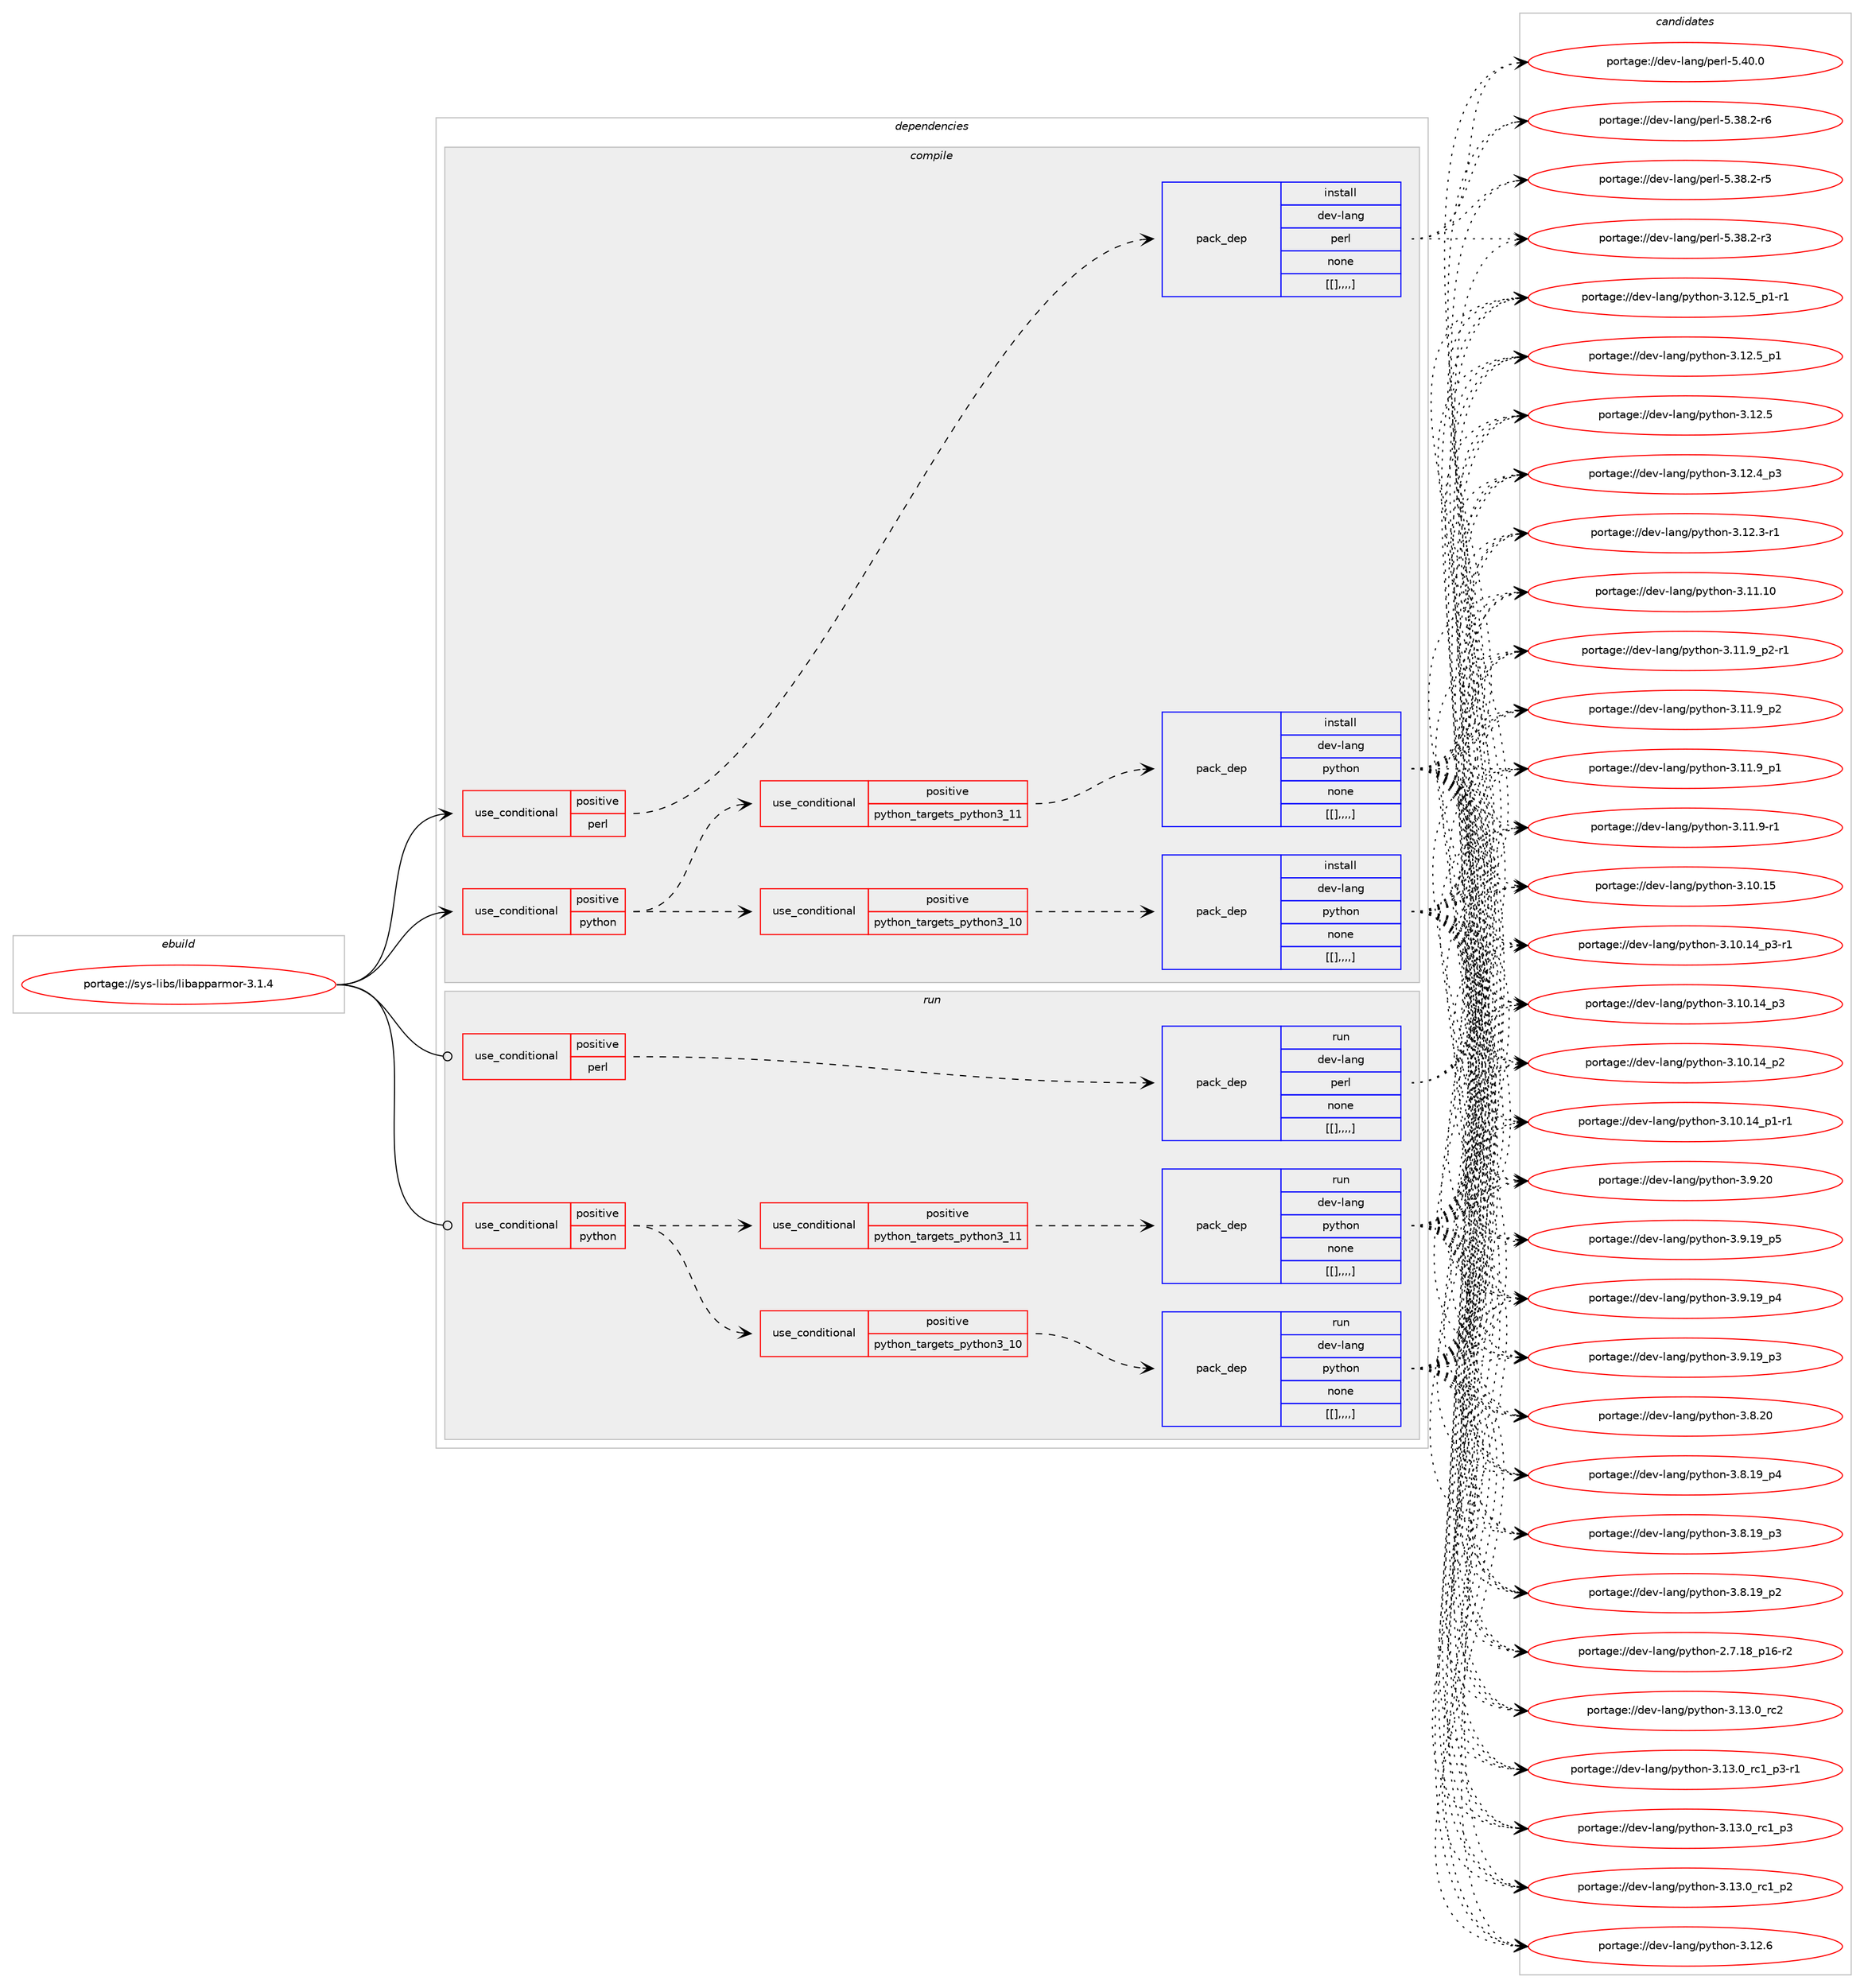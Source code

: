 digraph prolog {

# *************
# Graph options
# *************

newrank=true;
concentrate=true;
compound=true;
graph [rankdir=LR,fontname=Helvetica,fontsize=10,ranksep=1.5];#, ranksep=2.5, nodesep=0.2];
edge  [arrowhead=vee];
node  [fontname=Helvetica,fontsize=10];

# **********
# The ebuild
# **********

subgraph cluster_leftcol {
color=gray;
label=<<i>ebuild</i>>;
id [label="portage://sys-libs/libapparmor-3.1.4", color=red, width=4, href="../sys-libs/libapparmor-3.1.4.svg"];
}

# ****************
# The dependencies
# ****************

subgraph cluster_midcol {
color=gray;
label=<<i>dependencies</i>>;
subgraph cluster_compile {
fillcolor="#eeeeee";
style=filled;
label=<<i>compile</i>>;
subgraph cond122069 {
dependency458758 [label=<<TABLE BORDER="0" CELLBORDER="1" CELLSPACING="0" CELLPADDING="4"><TR><TD ROWSPAN="3" CELLPADDING="10">use_conditional</TD></TR><TR><TD>positive</TD></TR><TR><TD>perl</TD></TR></TABLE>>, shape=none, color=red];
subgraph pack333569 {
dependency458759 [label=<<TABLE BORDER="0" CELLBORDER="1" CELLSPACING="0" CELLPADDING="4" WIDTH="220"><TR><TD ROWSPAN="6" CELLPADDING="30">pack_dep</TD></TR><TR><TD WIDTH="110">install</TD></TR><TR><TD>dev-lang</TD></TR><TR><TD>perl</TD></TR><TR><TD>none</TD></TR><TR><TD>[[],,,,]</TD></TR></TABLE>>, shape=none, color=blue];
}
dependency458758:e -> dependency458759:w [weight=20,style="dashed",arrowhead="vee"];
}
id:e -> dependency458758:w [weight=20,style="solid",arrowhead="vee"];
subgraph cond122070 {
dependency458760 [label=<<TABLE BORDER="0" CELLBORDER="1" CELLSPACING="0" CELLPADDING="4"><TR><TD ROWSPAN="3" CELLPADDING="10">use_conditional</TD></TR><TR><TD>positive</TD></TR><TR><TD>python</TD></TR></TABLE>>, shape=none, color=red];
subgraph cond122071 {
dependency458761 [label=<<TABLE BORDER="0" CELLBORDER="1" CELLSPACING="0" CELLPADDING="4"><TR><TD ROWSPAN="3" CELLPADDING="10">use_conditional</TD></TR><TR><TD>positive</TD></TR><TR><TD>python_targets_python3_10</TD></TR></TABLE>>, shape=none, color=red];
subgraph pack333570 {
dependency458762 [label=<<TABLE BORDER="0" CELLBORDER="1" CELLSPACING="0" CELLPADDING="4" WIDTH="220"><TR><TD ROWSPAN="6" CELLPADDING="30">pack_dep</TD></TR><TR><TD WIDTH="110">install</TD></TR><TR><TD>dev-lang</TD></TR><TR><TD>python</TD></TR><TR><TD>none</TD></TR><TR><TD>[[],,,,]</TD></TR></TABLE>>, shape=none, color=blue];
}
dependency458761:e -> dependency458762:w [weight=20,style="dashed",arrowhead="vee"];
}
dependency458760:e -> dependency458761:w [weight=20,style="dashed",arrowhead="vee"];
subgraph cond122072 {
dependency458763 [label=<<TABLE BORDER="0" CELLBORDER="1" CELLSPACING="0" CELLPADDING="4"><TR><TD ROWSPAN="3" CELLPADDING="10">use_conditional</TD></TR><TR><TD>positive</TD></TR><TR><TD>python_targets_python3_11</TD></TR></TABLE>>, shape=none, color=red];
subgraph pack333571 {
dependency458764 [label=<<TABLE BORDER="0" CELLBORDER="1" CELLSPACING="0" CELLPADDING="4" WIDTH="220"><TR><TD ROWSPAN="6" CELLPADDING="30">pack_dep</TD></TR><TR><TD WIDTH="110">install</TD></TR><TR><TD>dev-lang</TD></TR><TR><TD>python</TD></TR><TR><TD>none</TD></TR><TR><TD>[[],,,,]</TD></TR></TABLE>>, shape=none, color=blue];
}
dependency458763:e -> dependency458764:w [weight=20,style="dashed",arrowhead="vee"];
}
dependency458760:e -> dependency458763:w [weight=20,style="dashed",arrowhead="vee"];
}
id:e -> dependency458760:w [weight=20,style="solid",arrowhead="vee"];
}
subgraph cluster_compileandrun {
fillcolor="#eeeeee";
style=filled;
label=<<i>compile and run</i>>;
}
subgraph cluster_run {
fillcolor="#eeeeee";
style=filled;
label=<<i>run</i>>;
subgraph cond122073 {
dependency458765 [label=<<TABLE BORDER="0" CELLBORDER="1" CELLSPACING="0" CELLPADDING="4"><TR><TD ROWSPAN="3" CELLPADDING="10">use_conditional</TD></TR><TR><TD>positive</TD></TR><TR><TD>perl</TD></TR></TABLE>>, shape=none, color=red];
subgraph pack333572 {
dependency458766 [label=<<TABLE BORDER="0" CELLBORDER="1" CELLSPACING="0" CELLPADDING="4" WIDTH="220"><TR><TD ROWSPAN="6" CELLPADDING="30">pack_dep</TD></TR><TR><TD WIDTH="110">run</TD></TR><TR><TD>dev-lang</TD></TR><TR><TD>perl</TD></TR><TR><TD>none</TD></TR><TR><TD>[[],,,,]</TD></TR></TABLE>>, shape=none, color=blue];
}
dependency458765:e -> dependency458766:w [weight=20,style="dashed",arrowhead="vee"];
}
id:e -> dependency458765:w [weight=20,style="solid",arrowhead="odot"];
subgraph cond122074 {
dependency458767 [label=<<TABLE BORDER="0" CELLBORDER="1" CELLSPACING="0" CELLPADDING="4"><TR><TD ROWSPAN="3" CELLPADDING="10">use_conditional</TD></TR><TR><TD>positive</TD></TR><TR><TD>python</TD></TR></TABLE>>, shape=none, color=red];
subgraph cond122075 {
dependency458768 [label=<<TABLE BORDER="0" CELLBORDER="1" CELLSPACING="0" CELLPADDING="4"><TR><TD ROWSPAN="3" CELLPADDING="10">use_conditional</TD></TR><TR><TD>positive</TD></TR><TR><TD>python_targets_python3_10</TD></TR></TABLE>>, shape=none, color=red];
subgraph pack333573 {
dependency458769 [label=<<TABLE BORDER="0" CELLBORDER="1" CELLSPACING="0" CELLPADDING="4" WIDTH="220"><TR><TD ROWSPAN="6" CELLPADDING="30">pack_dep</TD></TR><TR><TD WIDTH="110">run</TD></TR><TR><TD>dev-lang</TD></TR><TR><TD>python</TD></TR><TR><TD>none</TD></TR><TR><TD>[[],,,,]</TD></TR></TABLE>>, shape=none, color=blue];
}
dependency458768:e -> dependency458769:w [weight=20,style="dashed",arrowhead="vee"];
}
dependency458767:e -> dependency458768:w [weight=20,style="dashed",arrowhead="vee"];
subgraph cond122076 {
dependency458770 [label=<<TABLE BORDER="0" CELLBORDER="1" CELLSPACING="0" CELLPADDING="4"><TR><TD ROWSPAN="3" CELLPADDING="10">use_conditional</TD></TR><TR><TD>positive</TD></TR><TR><TD>python_targets_python3_11</TD></TR></TABLE>>, shape=none, color=red];
subgraph pack333574 {
dependency458771 [label=<<TABLE BORDER="0" CELLBORDER="1" CELLSPACING="0" CELLPADDING="4" WIDTH="220"><TR><TD ROWSPAN="6" CELLPADDING="30">pack_dep</TD></TR><TR><TD WIDTH="110">run</TD></TR><TR><TD>dev-lang</TD></TR><TR><TD>python</TD></TR><TR><TD>none</TD></TR><TR><TD>[[],,,,]</TD></TR></TABLE>>, shape=none, color=blue];
}
dependency458770:e -> dependency458771:w [weight=20,style="dashed",arrowhead="vee"];
}
dependency458767:e -> dependency458770:w [weight=20,style="dashed",arrowhead="vee"];
}
id:e -> dependency458767:w [weight=20,style="solid",arrowhead="odot"];
}
}

# **************
# The candidates
# **************

subgraph cluster_choices {
rank=same;
color=gray;
label=<<i>candidates</i>>;

subgraph choice333569 {
color=black;
nodesep=1;
choice10010111845108971101034711210111410845534652484648 [label="portage://dev-lang/perl-5.40.0", color=red, width=4,href="../dev-lang/perl-5.40.0.svg"];
choice100101118451089711010347112101114108455346515646504511454 [label="portage://dev-lang/perl-5.38.2-r6", color=red, width=4,href="../dev-lang/perl-5.38.2-r6.svg"];
choice100101118451089711010347112101114108455346515646504511453 [label="portage://dev-lang/perl-5.38.2-r5", color=red, width=4,href="../dev-lang/perl-5.38.2-r5.svg"];
choice100101118451089711010347112101114108455346515646504511451 [label="portage://dev-lang/perl-5.38.2-r3", color=red, width=4,href="../dev-lang/perl-5.38.2-r3.svg"];
dependency458759:e -> choice10010111845108971101034711210111410845534652484648:w [style=dotted,weight="100"];
dependency458759:e -> choice100101118451089711010347112101114108455346515646504511454:w [style=dotted,weight="100"];
dependency458759:e -> choice100101118451089711010347112101114108455346515646504511453:w [style=dotted,weight="100"];
dependency458759:e -> choice100101118451089711010347112101114108455346515646504511451:w [style=dotted,weight="100"];
}
subgraph choice333570 {
color=black;
nodesep=1;
choice10010111845108971101034711212111610411111045514649514648951149950 [label="portage://dev-lang/python-3.13.0_rc2", color=red, width=4,href="../dev-lang/python-3.13.0_rc2.svg"];
choice1001011184510897110103471121211161041111104551464951464895114994995112514511449 [label="portage://dev-lang/python-3.13.0_rc1_p3-r1", color=red, width=4,href="../dev-lang/python-3.13.0_rc1_p3-r1.svg"];
choice100101118451089711010347112121116104111110455146495146489511499499511251 [label="portage://dev-lang/python-3.13.0_rc1_p3", color=red, width=4,href="../dev-lang/python-3.13.0_rc1_p3.svg"];
choice100101118451089711010347112121116104111110455146495146489511499499511250 [label="portage://dev-lang/python-3.13.0_rc1_p2", color=red, width=4,href="../dev-lang/python-3.13.0_rc1_p2.svg"];
choice10010111845108971101034711212111610411111045514649504654 [label="portage://dev-lang/python-3.12.6", color=red, width=4,href="../dev-lang/python-3.12.6.svg"];
choice1001011184510897110103471121211161041111104551464950465395112494511449 [label="portage://dev-lang/python-3.12.5_p1-r1", color=red, width=4,href="../dev-lang/python-3.12.5_p1-r1.svg"];
choice100101118451089711010347112121116104111110455146495046539511249 [label="portage://dev-lang/python-3.12.5_p1", color=red, width=4,href="../dev-lang/python-3.12.5_p1.svg"];
choice10010111845108971101034711212111610411111045514649504653 [label="portage://dev-lang/python-3.12.5", color=red, width=4,href="../dev-lang/python-3.12.5.svg"];
choice100101118451089711010347112121116104111110455146495046529511251 [label="portage://dev-lang/python-3.12.4_p3", color=red, width=4,href="../dev-lang/python-3.12.4_p3.svg"];
choice100101118451089711010347112121116104111110455146495046514511449 [label="portage://dev-lang/python-3.12.3-r1", color=red, width=4,href="../dev-lang/python-3.12.3-r1.svg"];
choice1001011184510897110103471121211161041111104551464949464948 [label="portage://dev-lang/python-3.11.10", color=red, width=4,href="../dev-lang/python-3.11.10.svg"];
choice1001011184510897110103471121211161041111104551464949465795112504511449 [label="portage://dev-lang/python-3.11.9_p2-r1", color=red, width=4,href="../dev-lang/python-3.11.9_p2-r1.svg"];
choice100101118451089711010347112121116104111110455146494946579511250 [label="portage://dev-lang/python-3.11.9_p2", color=red, width=4,href="../dev-lang/python-3.11.9_p2.svg"];
choice100101118451089711010347112121116104111110455146494946579511249 [label="portage://dev-lang/python-3.11.9_p1", color=red, width=4,href="../dev-lang/python-3.11.9_p1.svg"];
choice100101118451089711010347112121116104111110455146494946574511449 [label="portage://dev-lang/python-3.11.9-r1", color=red, width=4,href="../dev-lang/python-3.11.9-r1.svg"];
choice1001011184510897110103471121211161041111104551464948464953 [label="portage://dev-lang/python-3.10.15", color=red, width=4,href="../dev-lang/python-3.10.15.svg"];
choice100101118451089711010347112121116104111110455146494846495295112514511449 [label="portage://dev-lang/python-3.10.14_p3-r1", color=red, width=4,href="../dev-lang/python-3.10.14_p3-r1.svg"];
choice10010111845108971101034711212111610411111045514649484649529511251 [label="portage://dev-lang/python-3.10.14_p3", color=red, width=4,href="../dev-lang/python-3.10.14_p3.svg"];
choice10010111845108971101034711212111610411111045514649484649529511250 [label="portage://dev-lang/python-3.10.14_p2", color=red, width=4,href="../dev-lang/python-3.10.14_p2.svg"];
choice100101118451089711010347112121116104111110455146494846495295112494511449 [label="portage://dev-lang/python-3.10.14_p1-r1", color=red, width=4,href="../dev-lang/python-3.10.14_p1-r1.svg"];
choice10010111845108971101034711212111610411111045514657465048 [label="portage://dev-lang/python-3.9.20", color=red, width=4,href="../dev-lang/python-3.9.20.svg"];
choice100101118451089711010347112121116104111110455146574649579511253 [label="portage://dev-lang/python-3.9.19_p5", color=red, width=4,href="../dev-lang/python-3.9.19_p5.svg"];
choice100101118451089711010347112121116104111110455146574649579511252 [label="portage://dev-lang/python-3.9.19_p4", color=red, width=4,href="../dev-lang/python-3.9.19_p4.svg"];
choice100101118451089711010347112121116104111110455146574649579511251 [label="portage://dev-lang/python-3.9.19_p3", color=red, width=4,href="../dev-lang/python-3.9.19_p3.svg"];
choice10010111845108971101034711212111610411111045514656465048 [label="portage://dev-lang/python-3.8.20", color=red, width=4,href="../dev-lang/python-3.8.20.svg"];
choice100101118451089711010347112121116104111110455146564649579511252 [label="portage://dev-lang/python-3.8.19_p4", color=red, width=4,href="../dev-lang/python-3.8.19_p4.svg"];
choice100101118451089711010347112121116104111110455146564649579511251 [label="portage://dev-lang/python-3.8.19_p3", color=red, width=4,href="../dev-lang/python-3.8.19_p3.svg"];
choice100101118451089711010347112121116104111110455146564649579511250 [label="portage://dev-lang/python-3.8.19_p2", color=red, width=4,href="../dev-lang/python-3.8.19_p2.svg"];
choice100101118451089711010347112121116104111110455046554649569511249544511450 [label="portage://dev-lang/python-2.7.18_p16-r2", color=red, width=4,href="../dev-lang/python-2.7.18_p16-r2.svg"];
dependency458762:e -> choice10010111845108971101034711212111610411111045514649514648951149950:w [style=dotted,weight="100"];
dependency458762:e -> choice1001011184510897110103471121211161041111104551464951464895114994995112514511449:w [style=dotted,weight="100"];
dependency458762:e -> choice100101118451089711010347112121116104111110455146495146489511499499511251:w [style=dotted,weight="100"];
dependency458762:e -> choice100101118451089711010347112121116104111110455146495146489511499499511250:w [style=dotted,weight="100"];
dependency458762:e -> choice10010111845108971101034711212111610411111045514649504654:w [style=dotted,weight="100"];
dependency458762:e -> choice1001011184510897110103471121211161041111104551464950465395112494511449:w [style=dotted,weight="100"];
dependency458762:e -> choice100101118451089711010347112121116104111110455146495046539511249:w [style=dotted,weight="100"];
dependency458762:e -> choice10010111845108971101034711212111610411111045514649504653:w [style=dotted,weight="100"];
dependency458762:e -> choice100101118451089711010347112121116104111110455146495046529511251:w [style=dotted,weight="100"];
dependency458762:e -> choice100101118451089711010347112121116104111110455146495046514511449:w [style=dotted,weight="100"];
dependency458762:e -> choice1001011184510897110103471121211161041111104551464949464948:w [style=dotted,weight="100"];
dependency458762:e -> choice1001011184510897110103471121211161041111104551464949465795112504511449:w [style=dotted,weight="100"];
dependency458762:e -> choice100101118451089711010347112121116104111110455146494946579511250:w [style=dotted,weight="100"];
dependency458762:e -> choice100101118451089711010347112121116104111110455146494946579511249:w [style=dotted,weight="100"];
dependency458762:e -> choice100101118451089711010347112121116104111110455146494946574511449:w [style=dotted,weight="100"];
dependency458762:e -> choice1001011184510897110103471121211161041111104551464948464953:w [style=dotted,weight="100"];
dependency458762:e -> choice100101118451089711010347112121116104111110455146494846495295112514511449:w [style=dotted,weight="100"];
dependency458762:e -> choice10010111845108971101034711212111610411111045514649484649529511251:w [style=dotted,weight="100"];
dependency458762:e -> choice10010111845108971101034711212111610411111045514649484649529511250:w [style=dotted,weight="100"];
dependency458762:e -> choice100101118451089711010347112121116104111110455146494846495295112494511449:w [style=dotted,weight="100"];
dependency458762:e -> choice10010111845108971101034711212111610411111045514657465048:w [style=dotted,weight="100"];
dependency458762:e -> choice100101118451089711010347112121116104111110455146574649579511253:w [style=dotted,weight="100"];
dependency458762:e -> choice100101118451089711010347112121116104111110455146574649579511252:w [style=dotted,weight="100"];
dependency458762:e -> choice100101118451089711010347112121116104111110455146574649579511251:w [style=dotted,weight="100"];
dependency458762:e -> choice10010111845108971101034711212111610411111045514656465048:w [style=dotted,weight="100"];
dependency458762:e -> choice100101118451089711010347112121116104111110455146564649579511252:w [style=dotted,weight="100"];
dependency458762:e -> choice100101118451089711010347112121116104111110455146564649579511251:w [style=dotted,weight="100"];
dependency458762:e -> choice100101118451089711010347112121116104111110455146564649579511250:w [style=dotted,weight="100"];
dependency458762:e -> choice100101118451089711010347112121116104111110455046554649569511249544511450:w [style=dotted,weight="100"];
}
subgraph choice333571 {
color=black;
nodesep=1;
choice10010111845108971101034711212111610411111045514649514648951149950 [label="portage://dev-lang/python-3.13.0_rc2", color=red, width=4,href="../dev-lang/python-3.13.0_rc2.svg"];
choice1001011184510897110103471121211161041111104551464951464895114994995112514511449 [label="portage://dev-lang/python-3.13.0_rc1_p3-r1", color=red, width=4,href="../dev-lang/python-3.13.0_rc1_p3-r1.svg"];
choice100101118451089711010347112121116104111110455146495146489511499499511251 [label="portage://dev-lang/python-3.13.0_rc1_p3", color=red, width=4,href="../dev-lang/python-3.13.0_rc1_p3.svg"];
choice100101118451089711010347112121116104111110455146495146489511499499511250 [label="portage://dev-lang/python-3.13.0_rc1_p2", color=red, width=4,href="../dev-lang/python-3.13.0_rc1_p2.svg"];
choice10010111845108971101034711212111610411111045514649504654 [label="portage://dev-lang/python-3.12.6", color=red, width=4,href="../dev-lang/python-3.12.6.svg"];
choice1001011184510897110103471121211161041111104551464950465395112494511449 [label="portage://dev-lang/python-3.12.5_p1-r1", color=red, width=4,href="../dev-lang/python-3.12.5_p1-r1.svg"];
choice100101118451089711010347112121116104111110455146495046539511249 [label="portage://dev-lang/python-3.12.5_p1", color=red, width=4,href="../dev-lang/python-3.12.5_p1.svg"];
choice10010111845108971101034711212111610411111045514649504653 [label="portage://dev-lang/python-3.12.5", color=red, width=4,href="../dev-lang/python-3.12.5.svg"];
choice100101118451089711010347112121116104111110455146495046529511251 [label="portage://dev-lang/python-3.12.4_p3", color=red, width=4,href="../dev-lang/python-3.12.4_p3.svg"];
choice100101118451089711010347112121116104111110455146495046514511449 [label="portage://dev-lang/python-3.12.3-r1", color=red, width=4,href="../dev-lang/python-3.12.3-r1.svg"];
choice1001011184510897110103471121211161041111104551464949464948 [label="portage://dev-lang/python-3.11.10", color=red, width=4,href="../dev-lang/python-3.11.10.svg"];
choice1001011184510897110103471121211161041111104551464949465795112504511449 [label="portage://dev-lang/python-3.11.9_p2-r1", color=red, width=4,href="../dev-lang/python-3.11.9_p2-r1.svg"];
choice100101118451089711010347112121116104111110455146494946579511250 [label="portage://dev-lang/python-3.11.9_p2", color=red, width=4,href="../dev-lang/python-3.11.9_p2.svg"];
choice100101118451089711010347112121116104111110455146494946579511249 [label="portage://dev-lang/python-3.11.9_p1", color=red, width=4,href="../dev-lang/python-3.11.9_p1.svg"];
choice100101118451089711010347112121116104111110455146494946574511449 [label="portage://dev-lang/python-3.11.9-r1", color=red, width=4,href="../dev-lang/python-3.11.9-r1.svg"];
choice1001011184510897110103471121211161041111104551464948464953 [label="portage://dev-lang/python-3.10.15", color=red, width=4,href="../dev-lang/python-3.10.15.svg"];
choice100101118451089711010347112121116104111110455146494846495295112514511449 [label="portage://dev-lang/python-3.10.14_p3-r1", color=red, width=4,href="../dev-lang/python-3.10.14_p3-r1.svg"];
choice10010111845108971101034711212111610411111045514649484649529511251 [label="portage://dev-lang/python-3.10.14_p3", color=red, width=4,href="../dev-lang/python-3.10.14_p3.svg"];
choice10010111845108971101034711212111610411111045514649484649529511250 [label="portage://dev-lang/python-3.10.14_p2", color=red, width=4,href="../dev-lang/python-3.10.14_p2.svg"];
choice100101118451089711010347112121116104111110455146494846495295112494511449 [label="portage://dev-lang/python-3.10.14_p1-r1", color=red, width=4,href="../dev-lang/python-3.10.14_p1-r1.svg"];
choice10010111845108971101034711212111610411111045514657465048 [label="portage://dev-lang/python-3.9.20", color=red, width=4,href="../dev-lang/python-3.9.20.svg"];
choice100101118451089711010347112121116104111110455146574649579511253 [label="portage://dev-lang/python-3.9.19_p5", color=red, width=4,href="../dev-lang/python-3.9.19_p5.svg"];
choice100101118451089711010347112121116104111110455146574649579511252 [label="portage://dev-lang/python-3.9.19_p4", color=red, width=4,href="../dev-lang/python-3.9.19_p4.svg"];
choice100101118451089711010347112121116104111110455146574649579511251 [label="portage://dev-lang/python-3.9.19_p3", color=red, width=4,href="../dev-lang/python-3.9.19_p3.svg"];
choice10010111845108971101034711212111610411111045514656465048 [label="portage://dev-lang/python-3.8.20", color=red, width=4,href="../dev-lang/python-3.8.20.svg"];
choice100101118451089711010347112121116104111110455146564649579511252 [label="portage://dev-lang/python-3.8.19_p4", color=red, width=4,href="../dev-lang/python-3.8.19_p4.svg"];
choice100101118451089711010347112121116104111110455146564649579511251 [label="portage://dev-lang/python-3.8.19_p3", color=red, width=4,href="../dev-lang/python-3.8.19_p3.svg"];
choice100101118451089711010347112121116104111110455146564649579511250 [label="portage://dev-lang/python-3.8.19_p2", color=red, width=4,href="../dev-lang/python-3.8.19_p2.svg"];
choice100101118451089711010347112121116104111110455046554649569511249544511450 [label="portage://dev-lang/python-2.7.18_p16-r2", color=red, width=4,href="../dev-lang/python-2.7.18_p16-r2.svg"];
dependency458764:e -> choice10010111845108971101034711212111610411111045514649514648951149950:w [style=dotted,weight="100"];
dependency458764:e -> choice1001011184510897110103471121211161041111104551464951464895114994995112514511449:w [style=dotted,weight="100"];
dependency458764:e -> choice100101118451089711010347112121116104111110455146495146489511499499511251:w [style=dotted,weight="100"];
dependency458764:e -> choice100101118451089711010347112121116104111110455146495146489511499499511250:w [style=dotted,weight="100"];
dependency458764:e -> choice10010111845108971101034711212111610411111045514649504654:w [style=dotted,weight="100"];
dependency458764:e -> choice1001011184510897110103471121211161041111104551464950465395112494511449:w [style=dotted,weight="100"];
dependency458764:e -> choice100101118451089711010347112121116104111110455146495046539511249:w [style=dotted,weight="100"];
dependency458764:e -> choice10010111845108971101034711212111610411111045514649504653:w [style=dotted,weight="100"];
dependency458764:e -> choice100101118451089711010347112121116104111110455146495046529511251:w [style=dotted,weight="100"];
dependency458764:e -> choice100101118451089711010347112121116104111110455146495046514511449:w [style=dotted,weight="100"];
dependency458764:e -> choice1001011184510897110103471121211161041111104551464949464948:w [style=dotted,weight="100"];
dependency458764:e -> choice1001011184510897110103471121211161041111104551464949465795112504511449:w [style=dotted,weight="100"];
dependency458764:e -> choice100101118451089711010347112121116104111110455146494946579511250:w [style=dotted,weight="100"];
dependency458764:e -> choice100101118451089711010347112121116104111110455146494946579511249:w [style=dotted,weight="100"];
dependency458764:e -> choice100101118451089711010347112121116104111110455146494946574511449:w [style=dotted,weight="100"];
dependency458764:e -> choice1001011184510897110103471121211161041111104551464948464953:w [style=dotted,weight="100"];
dependency458764:e -> choice100101118451089711010347112121116104111110455146494846495295112514511449:w [style=dotted,weight="100"];
dependency458764:e -> choice10010111845108971101034711212111610411111045514649484649529511251:w [style=dotted,weight="100"];
dependency458764:e -> choice10010111845108971101034711212111610411111045514649484649529511250:w [style=dotted,weight="100"];
dependency458764:e -> choice100101118451089711010347112121116104111110455146494846495295112494511449:w [style=dotted,weight="100"];
dependency458764:e -> choice10010111845108971101034711212111610411111045514657465048:w [style=dotted,weight="100"];
dependency458764:e -> choice100101118451089711010347112121116104111110455146574649579511253:w [style=dotted,weight="100"];
dependency458764:e -> choice100101118451089711010347112121116104111110455146574649579511252:w [style=dotted,weight="100"];
dependency458764:e -> choice100101118451089711010347112121116104111110455146574649579511251:w [style=dotted,weight="100"];
dependency458764:e -> choice10010111845108971101034711212111610411111045514656465048:w [style=dotted,weight="100"];
dependency458764:e -> choice100101118451089711010347112121116104111110455146564649579511252:w [style=dotted,weight="100"];
dependency458764:e -> choice100101118451089711010347112121116104111110455146564649579511251:w [style=dotted,weight="100"];
dependency458764:e -> choice100101118451089711010347112121116104111110455146564649579511250:w [style=dotted,weight="100"];
dependency458764:e -> choice100101118451089711010347112121116104111110455046554649569511249544511450:w [style=dotted,weight="100"];
}
subgraph choice333572 {
color=black;
nodesep=1;
choice10010111845108971101034711210111410845534652484648 [label="portage://dev-lang/perl-5.40.0", color=red, width=4,href="../dev-lang/perl-5.40.0.svg"];
choice100101118451089711010347112101114108455346515646504511454 [label="portage://dev-lang/perl-5.38.2-r6", color=red, width=4,href="../dev-lang/perl-5.38.2-r6.svg"];
choice100101118451089711010347112101114108455346515646504511453 [label="portage://dev-lang/perl-5.38.2-r5", color=red, width=4,href="../dev-lang/perl-5.38.2-r5.svg"];
choice100101118451089711010347112101114108455346515646504511451 [label="portage://dev-lang/perl-5.38.2-r3", color=red, width=4,href="../dev-lang/perl-5.38.2-r3.svg"];
dependency458766:e -> choice10010111845108971101034711210111410845534652484648:w [style=dotted,weight="100"];
dependency458766:e -> choice100101118451089711010347112101114108455346515646504511454:w [style=dotted,weight="100"];
dependency458766:e -> choice100101118451089711010347112101114108455346515646504511453:w [style=dotted,weight="100"];
dependency458766:e -> choice100101118451089711010347112101114108455346515646504511451:w [style=dotted,weight="100"];
}
subgraph choice333573 {
color=black;
nodesep=1;
choice10010111845108971101034711212111610411111045514649514648951149950 [label="portage://dev-lang/python-3.13.0_rc2", color=red, width=4,href="../dev-lang/python-3.13.0_rc2.svg"];
choice1001011184510897110103471121211161041111104551464951464895114994995112514511449 [label="portage://dev-lang/python-3.13.0_rc1_p3-r1", color=red, width=4,href="../dev-lang/python-3.13.0_rc1_p3-r1.svg"];
choice100101118451089711010347112121116104111110455146495146489511499499511251 [label="portage://dev-lang/python-3.13.0_rc1_p3", color=red, width=4,href="../dev-lang/python-3.13.0_rc1_p3.svg"];
choice100101118451089711010347112121116104111110455146495146489511499499511250 [label="portage://dev-lang/python-3.13.0_rc1_p2", color=red, width=4,href="../dev-lang/python-3.13.0_rc1_p2.svg"];
choice10010111845108971101034711212111610411111045514649504654 [label="portage://dev-lang/python-3.12.6", color=red, width=4,href="../dev-lang/python-3.12.6.svg"];
choice1001011184510897110103471121211161041111104551464950465395112494511449 [label="portage://dev-lang/python-3.12.5_p1-r1", color=red, width=4,href="../dev-lang/python-3.12.5_p1-r1.svg"];
choice100101118451089711010347112121116104111110455146495046539511249 [label="portage://dev-lang/python-3.12.5_p1", color=red, width=4,href="../dev-lang/python-3.12.5_p1.svg"];
choice10010111845108971101034711212111610411111045514649504653 [label="portage://dev-lang/python-3.12.5", color=red, width=4,href="../dev-lang/python-3.12.5.svg"];
choice100101118451089711010347112121116104111110455146495046529511251 [label="portage://dev-lang/python-3.12.4_p3", color=red, width=4,href="../dev-lang/python-3.12.4_p3.svg"];
choice100101118451089711010347112121116104111110455146495046514511449 [label="portage://dev-lang/python-3.12.3-r1", color=red, width=4,href="../dev-lang/python-3.12.3-r1.svg"];
choice1001011184510897110103471121211161041111104551464949464948 [label="portage://dev-lang/python-3.11.10", color=red, width=4,href="../dev-lang/python-3.11.10.svg"];
choice1001011184510897110103471121211161041111104551464949465795112504511449 [label="portage://dev-lang/python-3.11.9_p2-r1", color=red, width=4,href="../dev-lang/python-3.11.9_p2-r1.svg"];
choice100101118451089711010347112121116104111110455146494946579511250 [label="portage://dev-lang/python-3.11.9_p2", color=red, width=4,href="../dev-lang/python-3.11.9_p2.svg"];
choice100101118451089711010347112121116104111110455146494946579511249 [label="portage://dev-lang/python-3.11.9_p1", color=red, width=4,href="../dev-lang/python-3.11.9_p1.svg"];
choice100101118451089711010347112121116104111110455146494946574511449 [label="portage://dev-lang/python-3.11.9-r1", color=red, width=4,href="../dev-lang/python-3.11.9-r1.svg"];
choice1001011184510897110103471121211161041111104551464948464953 [label="portage://dev-lang/python-3.10.15", color=red, width=4,href="../dev-lang/python-3.10.15.svg"];
choice100101118451089711010347112121116104111110455146494846495295112514511449 [label="portage://dev-lang/python-3.10.14_p3-r1", color=red, width=4,href="../dev-lang/python-3.10.14_p3-r1.svg"];
choice10010111845108971101034711212111610411111045514649484649529511251 [label="portage://dev-lang/python-3.10.14_p3", color=red, width=4,href="../dev-lang/python-3.10.14_p3.svg"];
choice10010111845108971101034711212111610411111045514649484649529511250 [label="portage://dev-lang/python-3.10.14_p2", color=red, width=4,href="../dev-lang/python-3.10.14_p2.svg"];
choice100101118451089711010347112121116104111110455146494846495295112494511449 [label="portage://dev-lang/python-3.10.14_p1-r1", color=red, width=4,href="../dev-lang/python-3.10.14_p1-r1.svg"];
choice10010111845108971101034711212111610411111045514657465048 [label="portage://dev-lang/python-3.9.20", color=red, width=4,href="../dev-lang/python-3.9.20.svg"];
choice100101118451089711010347112121116104111110455146574649579511253 [label="portage://dev-lang/python-3.9.19_p5", color=red, width=4,href="../dev-lang/python-3.9.19_p5.svg"];
choice100101118451089711010347112121116104111110455146574649579511252 [label="portage://dev-lang/python-3.9.19_p4", color=red, width=4,href="../dev-lang/python-3.9.19_p4.svg"];
choice100101118451089711010347112121116104111110455146574649579511251 [label="portage://dev-lang/python-3.9.19_p3", color=red, width=4,href="../dev-lang/python-3.9.19_p3.svg"];
choice10010111845108971101034711212111610411111045514656465048 [label="portage://dev-lang/python-3.8.20", color=red, width=4,href="../dev-lang/python-3.8.20.svg"];
choice100101118451089711010347112121116104111110455146564649579511252 [label="portage://dev-lang/python-3.8.19_p4", color=red, width=4,href="../dev-lang/python-3.8.19_p4.svg"];
choice100101118451089711010347112121116104111110455146564649579511251 [label="portage://dev-lang/python-3.8.19_p3", color=red, width=4,href="../dev-lang/python-3.8.19_p3.svg"];
choice100101118451089711010347112121116104111110455146564649579511250 [label="portage://dev-lang/python-3.8.19_p2", color=red, width=4,href="../dev-lang/python-3.8.19_p2.svg"];
choice100101118451089711010347112121116104111110455046554649569511249544511450 [label="portage://dev-lang/python-2.7.18_p16-r2", color=red, width=4,href="../dev-lang/python-2.7.18_p16-r2.svg"];
dependency458769:e -> choice10010111845108971101034711212111610411111045514649514648951149950:w [style=dotted,weight="100"];
dependency458769:e -> choice1001011184510897110103471121211161041111104551464951464895114994995112514511449:w [style=dotted,weight="100"];
dependency458769:e -> choice100101118451089711010347112121116104111110455146495146489511499499511251:w [style=dotted,weight="100"];
dependency458769:e -> choice100101118451089711010347112121116104111110455146495146489511499499511250:w [style=dotted,weight="100"];
dependency458769:e -> choice10010111845108971101034711212111610411111045514649504654:w [style=dotted,weight="100"];
dependency458769:e -> choice1001011184510897110103471121211161041111104551464950465395112494511449:w [style=dotted,weight="100"];
dependency458769:e -> choice100101118451089711010347112121116104111110455146495046539511249:w [style=dotted,weight="100"];
dependency458769:e -> choice10010111845108971101034711212111610411111045514649504653:w [style=dotted,weight="100"];
dependency458769:e -> choice100101118451089711010347112121116104111110455146495046529511251:w [style=dotted,weight="100"];
dependency458769:e -> choice100101118451089711010347112121116104111110455146495046514511449:w [style=dotted,weight="100"];
dependency458769:e -> choice1001011184510897110103471121211161041111104551464949464948:w [style=dotted,weight="100"];
dependency458769:e -> choice1001011184510897110103471121211161041111104551464949465795112504511449:w [style=dotted,weight="100"];
dependency458769:e -> choice100101118451089711010347112121116104111110455146494946579511250:w [style=dotted,weight="100"];
dependency458769:e -> choice100101118451089711010347112121116104111110455146494946579511249:w [style=dotted,weight="100"];
dependency458769:e -> choice100101118451089711010347112121116104111110455146494946574511449:w [style=dotted,weight="100"];
dependency458769:e -> choice1001011184510897110103471121211161041111104551464948464953:w [style=dotted,weight="100"];
dependency458769:e -> choice100101118451089711010347112121116104111110455146494846495295112514511449:w [style=dotted,weight="100"];
dependency458769:e -> choice10010111845108971101034711212111610411111045514649484649529511251:w [style=dotted,weight="100"];
dependency458769:e -> choice10010111845108971101034711212111610411111045514649484649529511250:w [style=dotted,weight="100"];
dependency458769:e -> choice100101118451089711010347112121116104111110455146494846495295112494511449:w [style=dotted,weight="100"];
dependency458769:e -> choice10010111845108971101034711212111610411111045514657465048:w [style=dotted,weight="100"];
dependency458769:e -> choice100101118451089711010347112121116104111110455146574649579511253:w [style=dotted,weight="100"];
dependency458769:e -> choice100101118451089711010347112121116104111110455146574649579511252:w [style=dotted,weight="100"];
dependency458769:e -> choice100101118451089711010347112121116104111110455146574649579511251:w [style=dotted,weight="100"];
dependency458769:e -> choice10010111845108971101034711212111610411111045514656465048:w [style=dotted,weight="100"];
dependency458769:e -> choice100101118451089711010347112121116104111110455146564649579511252:w [style=dotted,weight="100"];
dependency458769:e -> choice100101118451089711010347112121116104111110455146564649579511251:w [style=dotted,weight="100"];
dependency458769:e -> choice100101118451089711010347112121116104111110455146564649579511250:w [style=dotted,weight="100"];
dependency458769:e -> choice100101118451089711010347112121116104111110455046554649569511249544511450:w [style=dotted,weight="100"];
}
subgraph choice333574 {
color=black;
nodesep=1;
choice10010111845108971101034711212111610411111045514649514648951149950 [label="portage://dev-lang/python-3.13.0_rc2", color=red, width=4,href="../dev-lang/python-3.13.0_rc2.svg"];
choice1001011184510897110103471121211161041111104551464951464895114994995112514511449 [label="portage://dev-lang/python-3.13.0_rc1_p3-r1", color=red, width=4,href="../dev-lang/python-3.13.0_rc1_p3-r1.svg"];
choice100101118451089711010347112121116104111110455146495146489511499499511251 [label="portage://dev-lang/python-3.13.0_rc1_p3", color=red, width=4,href="../dev-lang/python-3.13.0_rc1_p3.svg"];
choice100101118451089711010347112121116104111110455146495146489511499499511250 [label="portage://dev-lang/python-3.13.0_rc1_p2", color=red, width=4,href="../dev-lang/python-3.13.0_rc1_p2.svg"];
choice10010111845108971101034711212111610411111045514649504654 [label="portage://dev-lang/python-3.12.6", color=red, width=4,href="../dev-lang/python-3.12.6.svg"];
choice1001011184510897110103471121211161041111104551464950465395112494511449 [label="portage://dev-lang/python-3.12.5_p1-r1", color=red, width=4,href="../dev-lang/python-3.12.5_p1-r1.svg"];
choice100101118451089711010347112121116104111110455146495046539511249 [label="portage://dev-lang/python-3.12.5_p1", color=red, width=4,href="../dev-lang/python-3.12.5_p1.svg"];
choice10010111845108971101034711212111610411111045514649504653 [label="portage://dev-lang/python-3.12.5", color=red, width=4,href="../dev-lang/python-3.12.5.svg"];
choice100101118451089711010347112121116104111110455146495046529511251 [label="portage://dev-lang/python-3.12.4_p3", color=red, width=4,href="../dev-lang/python-3.12.4_p3.svg"];
choice100101118451089711010347112121116104111110455146495046514511449 [label="portage://dev-lang/python-3.12.3-r1", color=red, width=4,href="../dev-lang/python-3.12.3-r1.svg"];
choice1001011184510897110103471121211161041111104551464949464948 [label="portage://dev-lang/python-3.11.10", color=red, width=4,href="../dev-lang/python-3.11.10.svg"];
choice1001011184510897110103471121211161041111104551464949465795112504511449 [label="portage://dev-lang/python-3.11.9_p2-r1", color=red, width=4,href="../dev-lang/python-3.11.9_p2-r1.svg"];
choice100101118451089711010347112121116104111110455146494946579511250 [label="portage://dev-lang/python-3.11.9_p2", color=red, width=4,href="../dev-lang/python-3.11.9_p2.svg"];
choice100101118451089711010347112121116104111110455146494946579511249 [label="portage://dev-lang/python-3.11.9_p1", color=red, width=4,href="../dev-lang/python-3.11.9_p1.svg"];
choice100101118451089711010347112121116104111110455146494946574511449 [label="portage://dev-lang/python-3.11.9-r1", color=red, width=4,href="../dev-lang/python-3.11.9-r1.svg"];
choice1001011184510897110103471121211161041111104551464948464953 [label="portage://dev-lang/python-3.10.15", color=red, width=4,href="../dev-lang/python-3.10.15.svg"];
choice100101118451089711010347112121116104111110455146494846495295112514511449 [label="portage://dev-lang/python-3.10.14_p3-r1", color=red, width=4,href="../dev-lang/python-3.10.14_p3-r1.svg"];
choice10010111845108971101034711212111610411111045514649484649529511251 [label="portage://dev-lang/python-3.10.14_p3", color=red, width=4,href="../dev-lang/python-3.10.14_p3.svg"];
choice10010111845108971101034711212111610411111045514649484649529511250 [label="portage://dev-lang/python-3.10.14_p2", color=red, width=4,href="../dev-lang/python-3.10.14_p2.svg"];
choice100101118451089711010347112121116104111110455146494846495295112494511449 [label="portage://dev-lang/python-3.10.14_p1-r1", color=red, width=4,href="../dev-lang/python-3.10.14_p1-r1.svg"];
choice10010111845108971101034711212111610411111045514657465048 [label="portage://dev-lang/python-3.9.20", color=red, width=4,href="../dev-lang/python-3.9.20.svg"];
choice100101118451089711010347112121116104111110455146574649579511253 [label="portage://dev-lang/python-3.9.19_p5", color=red, width=4,href="../dev-lang/python-3.9.19_p5.svg"];
choice100101118451089711010347112121116104111110455146574649579511252 [label="portage://dev-lang/python-3.9.19_p4", color=red, width=4,href="../dev-lang/python-3.9.19_p4.svg"];
choice100101118451089711010347112121116104111110455146574649579511251 [label="portage://dev-lang/python-3.9.19_p3", color=red, width=4,href="../dev-lang/python-3.9.19_p3.svg"];
choice10010111845108971101034711212111610411111045514656465048 [label="portage://dev-lang/python-3.8.20", color=red, width=4,href="../dev-lang/python-3.8.20.svg"];
choice100101118451089711010347112121116104111110455146564649579511252 [label="portage://dev-lang/python-3.8.19_p4", color=red, width=4,href="../dev-lang/python-3.8.19_p4.svg"];
choice100101118451089711010347112121116104111110455146564649579511251 [label="portage://dev-lang/python-3.8.19_p3", color=red, width=4,href="../dev-lang/python-3.8.19_p3.svg"];
choice100101118451089711010347112121116104111110455146564649579511250 [label="portage://dev-lang/python-3.8.19_p2", color=red, width=4,href="../dev-lang/python-3.8.19_p2.svg"];
choice100101118451089711010347112121116104111110455046554649569511249544511450 [label="portage://dev-lang/python-2.7.18_p16-r2", color=red, width=4,href="../dev-lang/python-2.7.18_p16-r2.svg"];
dependency458771:e -> choice10010111845108971101034711212111610411111045514649514648951149950:w [style=dotted,weight="100"];
dependency458771:e -> choice1001011184510897110103471121211161041111104551464951464895114994995112514511449:w [style=dotted,weight="100"];
dependency458771:e -> choice100101118451089711010347112121116104111110455146495146489511499499511251:w [style=dotted,weight="100"];
dependency458771:e -> choice100101118451089711010347112121116104111110455146495146489511499499511250:w [style=dotted,weight="100"];
dependency458771:e -> choice10010111845108971101034711212111610411111045514649504654:w [style=dotted,weight="100"];
dependency458771:e -> choice1001011184510897110103471121211161041111104551464950465395112494511449:w [style=dotted,weight="100"];
dependency458771:e -> choice100101118451089711010347112121116104111110455146495046539511249:w [style=dotted,weight="100"];
dependency458771:e -> choice10010111845108971101034711212111610411111045514649504653:w [style=dotted,weight="100"];
dependency458771:e -> choice100101118451089711010347112121116104111110455146495046529511251:w [style=dotted,weight="100"];
dependency458771:e -> choice100101118451089711010347112121116104111110455146495046514511449:w [style=dotted,weight="100"];
dependency458771:e -> choice1001011184510897110103471121211161041111104551464949464948:w [style=dotted,weight="100"];
dependency458771:e -> choice1001011184510897110103471121211161041111104551464949465795112504511449:w [style=dotted,weight="100"];
dependency458771:e -> choice100101118451089711010347112121116104111110455146494946579511250:w [style=dotted,weight="100"];
dependency458771:e -> choice100101118451089711010347112121116104111110455146494946579511249:w [style=dotted,weight="100"];
dependency458771:e -> choice100101118451089711010347112121116104111110455146494946574511449:w [style=dotted,weight="100"];
dependency458771:e -> choice1001011184510897110103471121211161041111104551464948464953:w [style=dotted,weight="100"];
dependency458771:e -> choice100101118451089711010347112121116104111110455146494846495295112514511449:w [style=dotted,weight="100"];
dependency458771:e -> choice10010111845108971101034711212111610411111045514649484649529511251:w [style=dotted,weight="100"];
dependency458771:e -> choice10010111845108971101034711212111610411111045514649484649529511250:w [style=dotted,weight="100"];
dependency458771:e -> choice100101118451089711010347112121116104111110455146494846495295112494511449:w [style=dotted,weight="100"];
dependency458771:e -> choice10010111845108971101034711212111610411111045514657465048:w [style=dotted,weight="100"];
dependency458771:e -> choice100101118451089711010347112121116104111110455146574649579511253:w [style=dotted,weight="100"];
dependency458771:e -> choice100101118451089711010347112121116104111110455146574649579511252:w [style=dotted,weight="100"];
dependency458771:e -> choice100101118451089711010347112121116104111110455146574649579511251:w [style=dotted,weight="100"];
dependency458771:e -> choice10010111845108971101034711212111610411111045514656465048:w [style=dotted,weight="100"];
dependency458771:e -> choice100101118451089711010347112121116104111110455146564649579511252:w [style=dotted,weight="100"];
dependency458771:e -> choice100101118451089711010347112121116104111110455146564649579511251:w [style=dotted,weight="100"];
dependency458771:e -> choice100101118451089711010347112121116104111110455146564649579511250:w [style=dotted,weight="100"];
dependency458771:e -> choice100101118451089711010347112121116104111110455046554649569511249544511450:w [style=dotted,weight="100"];
}
}

}
